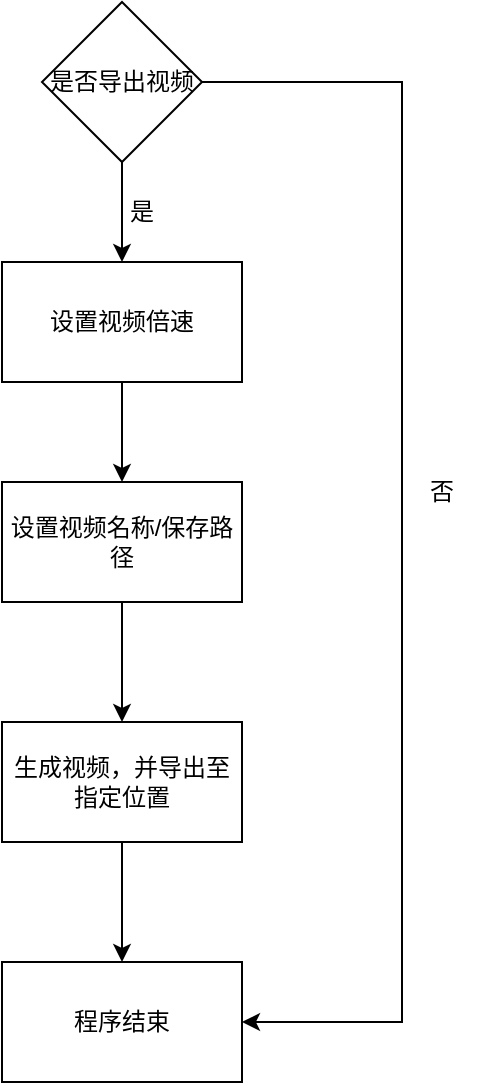 <mxfile version="24.8.2">
  <diagram name="第 1 页" id="pAt2N-F9b18IkYqNfxiU">
    <mxGraphModel dx="1042" dy="565" grid="1" gridSize="10" guides="1" tooltips="1" connect="1" arrows="1" fold="1" page="1" pageScale="1" pageWidth="827" pageHeight="1169" math="0" shadow="0">
      <root>
        <mxCell id="0" />
        <mxCell id="1" parent="0" />
        <mxCell id="Ic0-U0lvKOTLZuwe_EUO-6" style="edgeStyle=orthogonalEdgeStyle;rounded=0;orthogonalLoop=1;jettySize=auto;html=1;exitX=0.5;exitY=1;exitDx=0;exitDy=0;" edge="1" parent="1" source="Ic0-U0lvKOTLZuwe_EUO-1" target="Ic0-U0lvKOTLZuwe_EUO-2">
          <mxGeometry relative="1" as="geometry" />
        </mxCell>
        <mxCell id="Ic0-U0lvKOTLZuwe_EUO-10" style="edgeStyle=orthogonalEdgeStyle;rounded=0;orthogonalLoop=1;jettySize=auto;html=1;entryX=1;entryY=0.5;entryDx=0;entryDy=0;exitX=1;exitY=0.5;exitDx=0;exitDy=0;" edge="1" parent="1" source="Ic0-U0lvKOTLZuwe_EUO-1" target="Ic0-U0lvKOTLZuwe_EUO-5">
          <mxGeometry relative="1" as="geometry">
            <mxPoint x="470" y="290" as="sourcePoint" />
            <mxPoint x="530" y="760" as="targetPoint" />
            <Array as="points">
              <mxPoint x="550" y="290" />
              <mxPoint x="550" y="760" />
            </Array>
          </mxGeometry>
        </mxCell>
        <mxCell id="Ic0-U0lvKOTLZuwe_EUO-1" value="是否导出视频" style="rhombus;whiteSpace=wrap;html=1;" vertex="1" parent="1">
          <mxGeometry x="370" y="250" width="80" height="80" as="geometry" />
        </mxCell>
        <mxCell id="Ic0-U0lvKOTLZuwe_EUO-7" style="edgeStyle=orthogonalEdgeStyle;rounded=0;orthogonalLoop=1;jettySize=auto;html=1;exitX=0.5;exitY=1;exitDx=0;exitDy=0;entryX=0.5;entryY=0;entryDx=0;entryDy=0;" edge="1" parent="1" source="Ic0-U0lvKOTLZuwe_EUO-2" target="Ic0-U0lvKOTLZuwe_EUO-3">
          <mxGeometry relative="1" as="geometry" />
        </mxCell>
        <mxCell id="Ic0-U0lvKOTLZuwe_EUO-2" value="设置视频倍速" style="rounded=0;whiteSpace=wrap;html=1;" vertex="1" parent="1">
          <mxGeometry x="350" y="380" width="120" height="60" as="geometry" />
        </mxCell>
        <mxCell id="Ic0-U0lvKOTLZuwe_EUO-8" style="edgeStyle=orthogonalEdgeStyle;rounded=0;orthogonalLoop=1;jettySize=auto;html=1;exitX=0.5;exitY=1;exitDx=0;exitDy=0;" edge="1" parent="1" source="Ic0-U0lvKOTLZuwe_EUO-3" target="Ic0-U0lvKOTLZuwe_EUO-4">
          <mxGeometry relative="1" as="geometry" />
        </mxCell>
        <mxCell id="Ic0-U0lvKOTLZuwe_EUO-3" value="设置视频名称/保存路径" style="rounded=0;whiteSpace=wrap;html=1;" vertex="1" parent="1">
          <mxGeometry x="350" y="490" width="120" height="60" as="geometry" />
        </mxCell>
        <mxCell id="Ic0-U0lvKOTLZuwe_EUO-9" style="edgeStyle=orthogonalEdgeStyle;rounded=0;orthogonalLoop=1;jettySize=auto;html=1;exitX=0.5;exitY=1;exitDx=0;exitDy=0;" edge="1" parent="1" source="Ic0-U0lvKOTLZuwe_EUO-4" target="Ic0-U0lvKOTLZuwe_EUO-5">
          <mxGeometry relative="1" as="geometry" />
        </mxCell>
        <mxCell id="Ic0-U0lvKOTLZuwe_EUO-4" value="生成视频，并导出至指定位置" style="rounded=0;whiteSpace=wrap;html=1;" vertex="1" parent="1">
          <mxGeometry x="350" y="610" width="120" height="60" as="geometry" />
        </mxCell>
        <mxCell id="Ic0-U0lvKOTLZuwe_EUO-5" value="程序结束" style="rounded=0;whiteSpace=wrap;html=1;" vertex="1" parent="1">
          <mxGeometry x="350" y="730" width="120" height="60" as="geometry" />
        </mxCell>
        <mxCell id="Ic0-U0lvKOTLZuwe_EUO-11" value="否" style="text;strokeColor=none;align=center;fillColor=none;html=1;verticalAlign=middle;whiteSpace=wrap;rounded=0;" vertex="1" parent="1">
          <mxGeometry x="540" y="480" width="60" height="30" as="geometry" />
        </mxCell>
        <mxCell id="Ic0-U0lvKOTLZuwe_EUO-12" value="是" style="text;strokeColor=none;align=center;fillColor=none;html=1;verticalAlign=middle;whiteSpace=wrap;rounded=0;" vertex="1" parent="1">
          <mxGeometry x="390" y="340" width="60" height="30" as="geometry" />
        </mxCell>
      </root>
    </mxGraphModel>
  </diagram>
</mxfile>
